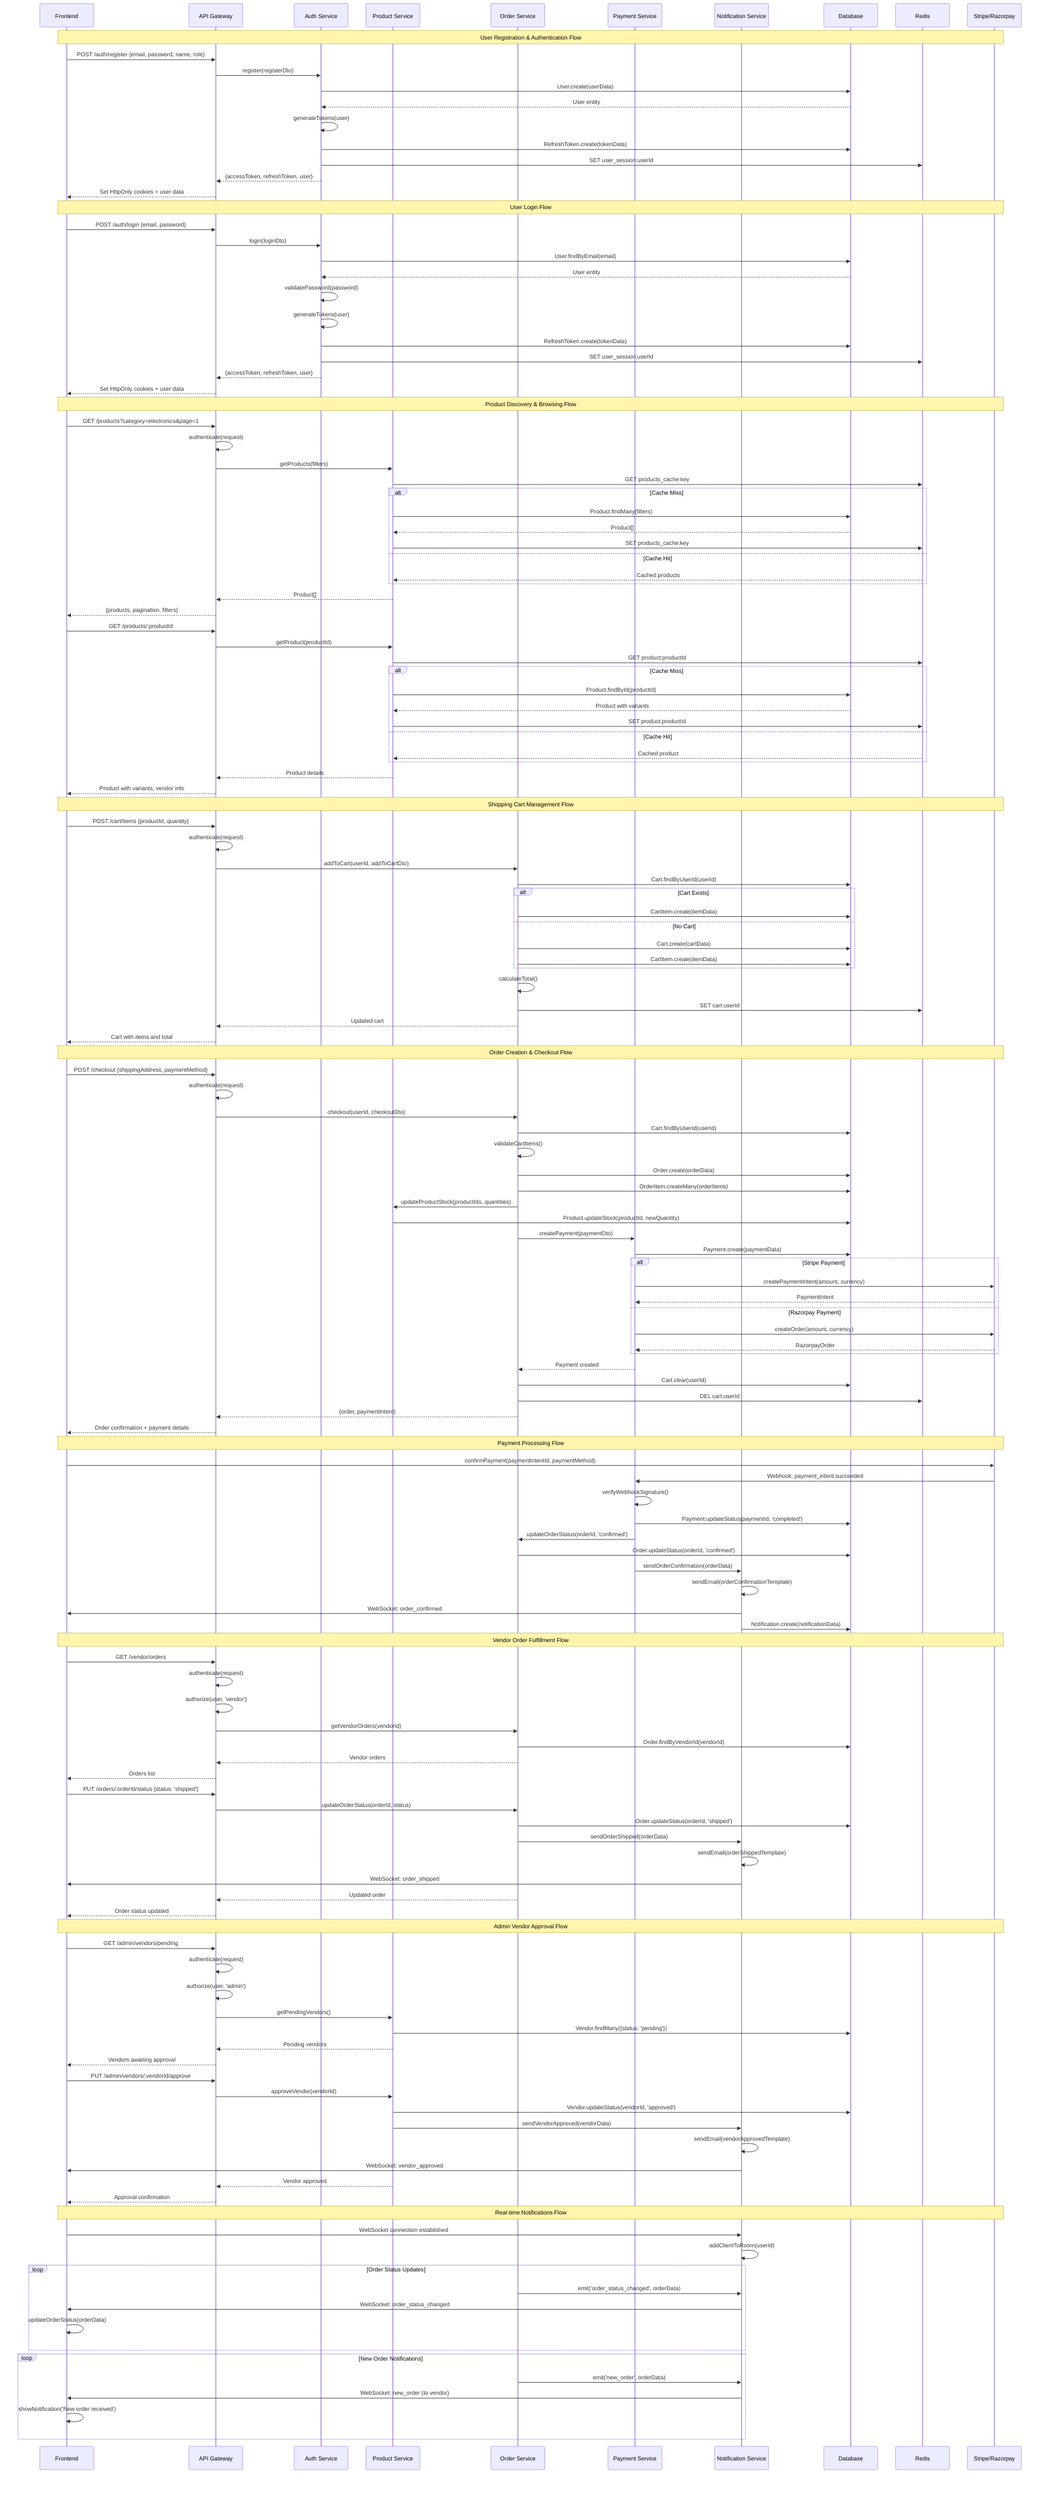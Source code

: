 sequenceDiagram
    participant FE as Frontend
    participant GW as API Gateway
    participant AUTH as Auth Service
    participant PROD as Product Service
    participant ORDER as Order Service
    participant PAY as Payment Service
    participant NOTIF as Notification Service
    participant DB as Database
    participant REDIS as Redis
    participant STRIPE as Stripe/Razorpay

    %% User Registration Flow
    Note over FE,STRIPE: User Registration & Authentication Flow
    FE->>GW: POST /auth/register {email, password, name, role}
    GW->>AUTH: register(registerDto)
    AUTH->>DB: User.create(userData)
    DB-->>AUTH: User entity
    AUTH->>AUTH: generateTokens(user)
    AUTH->>DB: RefreshToken.create(tokenData)
    AUTH->>REDIS: SET user_session:userId
    AUTH-->>GW: {accessToken, refreshToken, user}
    GW-->>FE: Set HttpOnly cookies + user data
    
    %% User Login Flow
    Note over FE,STRIPE: User Login Flow
    FE->>GW: POST /auth/login {email, password}
    GW->>AUTH: login(loginDto)
    AUTH->>DB: User.findByEmail(email)
    DB-->>AUTH: User entity
    AUTH->>AUTH: validatePassword(password)
    AUTH->>AUTH: generateTokens(user)
    AUTH->>DB: RefreshToken.create(tokenData)
    AUTH->>REDIS: SET user_session:userId
    AUTH-->>GW: {accessToken, refreshToken, user}
    GW-->>FE: Set HttpOnly cookies + user data

    %% Product Browsing Flow
    Note over FE,STRIPE: Product Discovery & Browsing Flow
    FE->>GW: GET /products?category=electronics&page=1
    GW->>GW: authenticate(request)
    GW->>PROD: getProducts(filters)
    PROD->>REDIS: GET products_cache:key
    alt Cache Miss
        PROD->>DB: Product.findMany(filters)
        DB-->>PROD: Product[]
        PROD->>REDIS: SET products_cache:key
    else Cache Hit
        REDIS-->>PROD: Cached products
    end
    PROD-->>GW: Product[]
    GW-->>FE: {products, pagination, filters}

    %% Product Details Flow
    FE->>GW: GET /products/:productId
    GW->>PROD: getProduct(productId)
    PROD->>REDIS: GET product:productId
    alt Cache Miss
        PROD->>DB: Product.findById(productId)
        DB-->>PROD: Product with variants
        PROD->>REDIS: SET product:productId
    else Cache Hit
        REDIS-->>PROD: Cached product
    end
    PROD-->>GW: Product details
    GW-->>FE: Product with variants, vendor info

    %% Add to Cart Flow
    Note over FE,STRIPE: Shopping Cart Management Flow
    FE->>GW: POST /cart/items {productId, quantity}
    GW->>GW: authenticate(request)
    GW->>ORDER: addToCart(userId, addToCartDto)
    ORDER->>DB: Cart.findByUserId(userId)
    alt Cart Exists
        ORDER->>DB: CartItem.create(itemData)
    else No Cart
        ORDER->>DB: Cart.create(cartData)
        ORDER->>DB: CartItem.create(itemData)
    end
    ORDER->>ORDER: calculateTotal()
    ORDER->>REDIS: SET cart:userId
    ORDER-->>GW: Updated cart
    GW-->>FE: Cart with items and total

    %% Checkout Flow
    Note over FE,STRIPE: Order Creation & Checkout Flow
    FE->>GW: POST /checkout {shippingAddress, paymentMethod}
    GW->>GW: authenticate(request)
    GW->>ORDER: checkout(userId, checkoutDto)
    ORDER->>DB: Cart.findByUserId(userId)
    ORDER->>ORDER: validateCartItems()
    ORDER->>DB: Order.create(orderData)
    ORDER->>DB: OrderItem.createMany(orderItems)
    ORDER->>PROD: updateProductStock(productIds, quantities)
    PROD->>DB: Product.updateStock(productId, newQuantity)
    ORDER->>PAY: createPayment(paymentDto)
    PAY->>DB: Payment.create(paymentData)
    
    alt Stripe Payment
        PAY->>STRIPE: createPaymentIntent(amount, currency)
        STRIPE-->>PAY: PaymentIntent
    else Razorpay Payment
        PAY->>STRIPE: createOrder(amount, currency)
        STRIPE-->>PAY: RazorpayOrder
    end
    
    PAY-->>ORDER: Payment created
    ORDER->>DB: Cart.clear(userId)
    ORDER->>REDIS: DEL cart:userId
    ORDER-->>GW: {order, paymentIntent}
    GW-->>FE: Order confirmation + payment details

    %% Payment Processing Flow
    Note over FE,STRIPE: Payment Processing Flow
    FE->>STRIPE: confirmPayment(paymentIntentId, paymentMethod)
    STRIPE->>PAY: Webhook: payment_intent.succeeded
    PAY->>PAY: verifyWebhookSignature()
    PAY->>DB: Payment.updateStatus(paymentId, 'completed')
    PAY->>ORDER: updateOrderStatus(orderId, 'confirmed')
    ORDER->>DB: Order.updateStatus(orderId, 'confirmed')
    PAY->>NOTIF: sendOrderConfirmation(orderData)
    NOTIF->>NOTIF: sendEmail(orderConfirmationTemplate)
    NOTIF->>FE: WebSocket: order_confirmed
    NOTIF->>DB: Notification.create(notificationData)

    %% Vendor Order Management Flow
    Note over FE,STRIPE: Vendor Order Fulfillment Flow
    FE->>GW: GET /vendor/orders
    GW->>GW: authenticate(request)
    GW->>GW: authorize(user, 'vendor')
    GW->>ORDER: getVendorOrders(vendorId)
    ORDER->>DB: Order.findByVendorId(vendorId)
    ORDER-->>GW: Vendor orders
    GW-->>FE: Orders list

    FE->>GW: PUT /orders/:orderId/status {status: 'shipped'}
    GW->>ORDER: updateOrderStatus(orderId, status)
    ORDER->>DB: Order.updateStatus(orderId, 'shipped')
    ORDER->>NOTIF: sendOrderShipped(orderData)
    NOTIF->>NOTIF: sendEmail(orderShippedTemplate)
    NOTIF->>FE: WebSocket: order_shipped
    ORDER-->>GW: Updated order
    GW-->>FE: Order status updated

    %% Admin Vendor Approval Flow
    Note over FE,STRIPE: Admin Vendor Approval Flow
    FE->>GW: GET /admin/vendors/pending
    GW->>GW: authenticate(request)
    GW->>GW: authorize(user, 'admin')
    GW->>PROD: getPendingVendors()
    PROD->>DB: Vendor.findMany({status: 'pending'})
    PROD-->>GW: Pending vendors
    GW-->>FE: Vendors awaiting approval

    FE->>GW: PUT /admin/vendors/:vendorId/approve
    GW->>PROD: approveVendor(vendorId)
    PROD->>DB: Vendor.updateStatus(vendorId, 'approved')
    PROD->>NOTIF: sendVendorApproved(vendorData)
    NOTIF->>NOTIF: sendEmail(vendorApprovedTemplate)
    NOTIF->>FE: WebSocket: vendor_approved
    PROD-->>GW: Vendor approved
    GW-->>FE: Approval confirmation

    %% Real-time Notifications Flow
    Note over FE,STRIPE: Real-time Notifications Flow
    FE->>NOTIF: WebSocket connection established
    NOTIF->>NOTIF: addClientToRoom(userId)
    
    loop Order Status Updates
        ORDER->>NOTIF: emit('order_status_changed', orderData)
        NOTIF->>FE: WebSocket: order_status_changed
        FE->>FE: updateOrderStatus(orderData)
    end
    
    loop New Order Notifications
        ORDER->>NOTIF: emit('new_order', orderData)
        NOTIF->>FE: WebSocket: new_order (to vendor)
        FE->>FE: showNotification('New order received')
    end